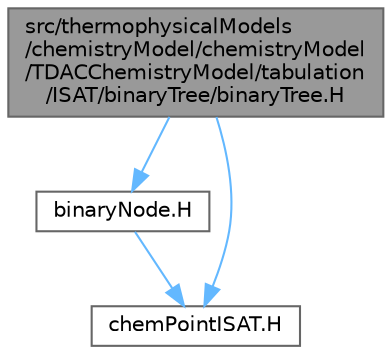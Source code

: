 digraph "src/thermophysicalModels/chemistryModel/chemistryModel/TDACChemistryModel/tabulation/ISAT/binaryTree/binaryTree.H"
{
 // LATEX_PDF_SIZE
  bgcolor="transparent";
  edge [fontname=Helvetica,fontsize=10,labelfontname=Helvetica,labelfontsize=10];
  node [fontname=Helvetica,fontsize=10,shape=box,height=0.2,width=0.4];
  Node1 [id="Node000001",label="src/thermophysicalModels\l/chemistryModel/chemistryModel\l/TDACChemistryModel/tabulation\l/ISAT/binaryTree/binaryTree.H",height=0.2,width=0.4,color="gray40", fillcolor="grey60", style="filled", fontcolor="black",tooltip=" "];
  Node1 -> Node2 [id="edge1_Node000001_Node000002",color="steelblue1",style="solid",tooltip=" "];
  Node2 [id="Node000002",label="binaryNode.H",height=0.2,width=0.4,color="grey40", fillcolor="white", style="filled",URL="$binaryNode_8H.html",tooltip=" "];
  Node2 -> Node3 [id="edge2_Node000002_Node000003",color="steelblue1",style="solid",tooltip=" "];
  Node3 [id="Node000003",label="chemPointISAT.H",height=0.2,width=0.4,color="grey40", fillcolor="white", style="filled",URL="$chemPointISAT_8H.html",tooltip=" "];
  Node1 -> Node3 [id="edge3_Node000001_Node000003",color="steelblue1",style="solid",tooltip=" "];
}
